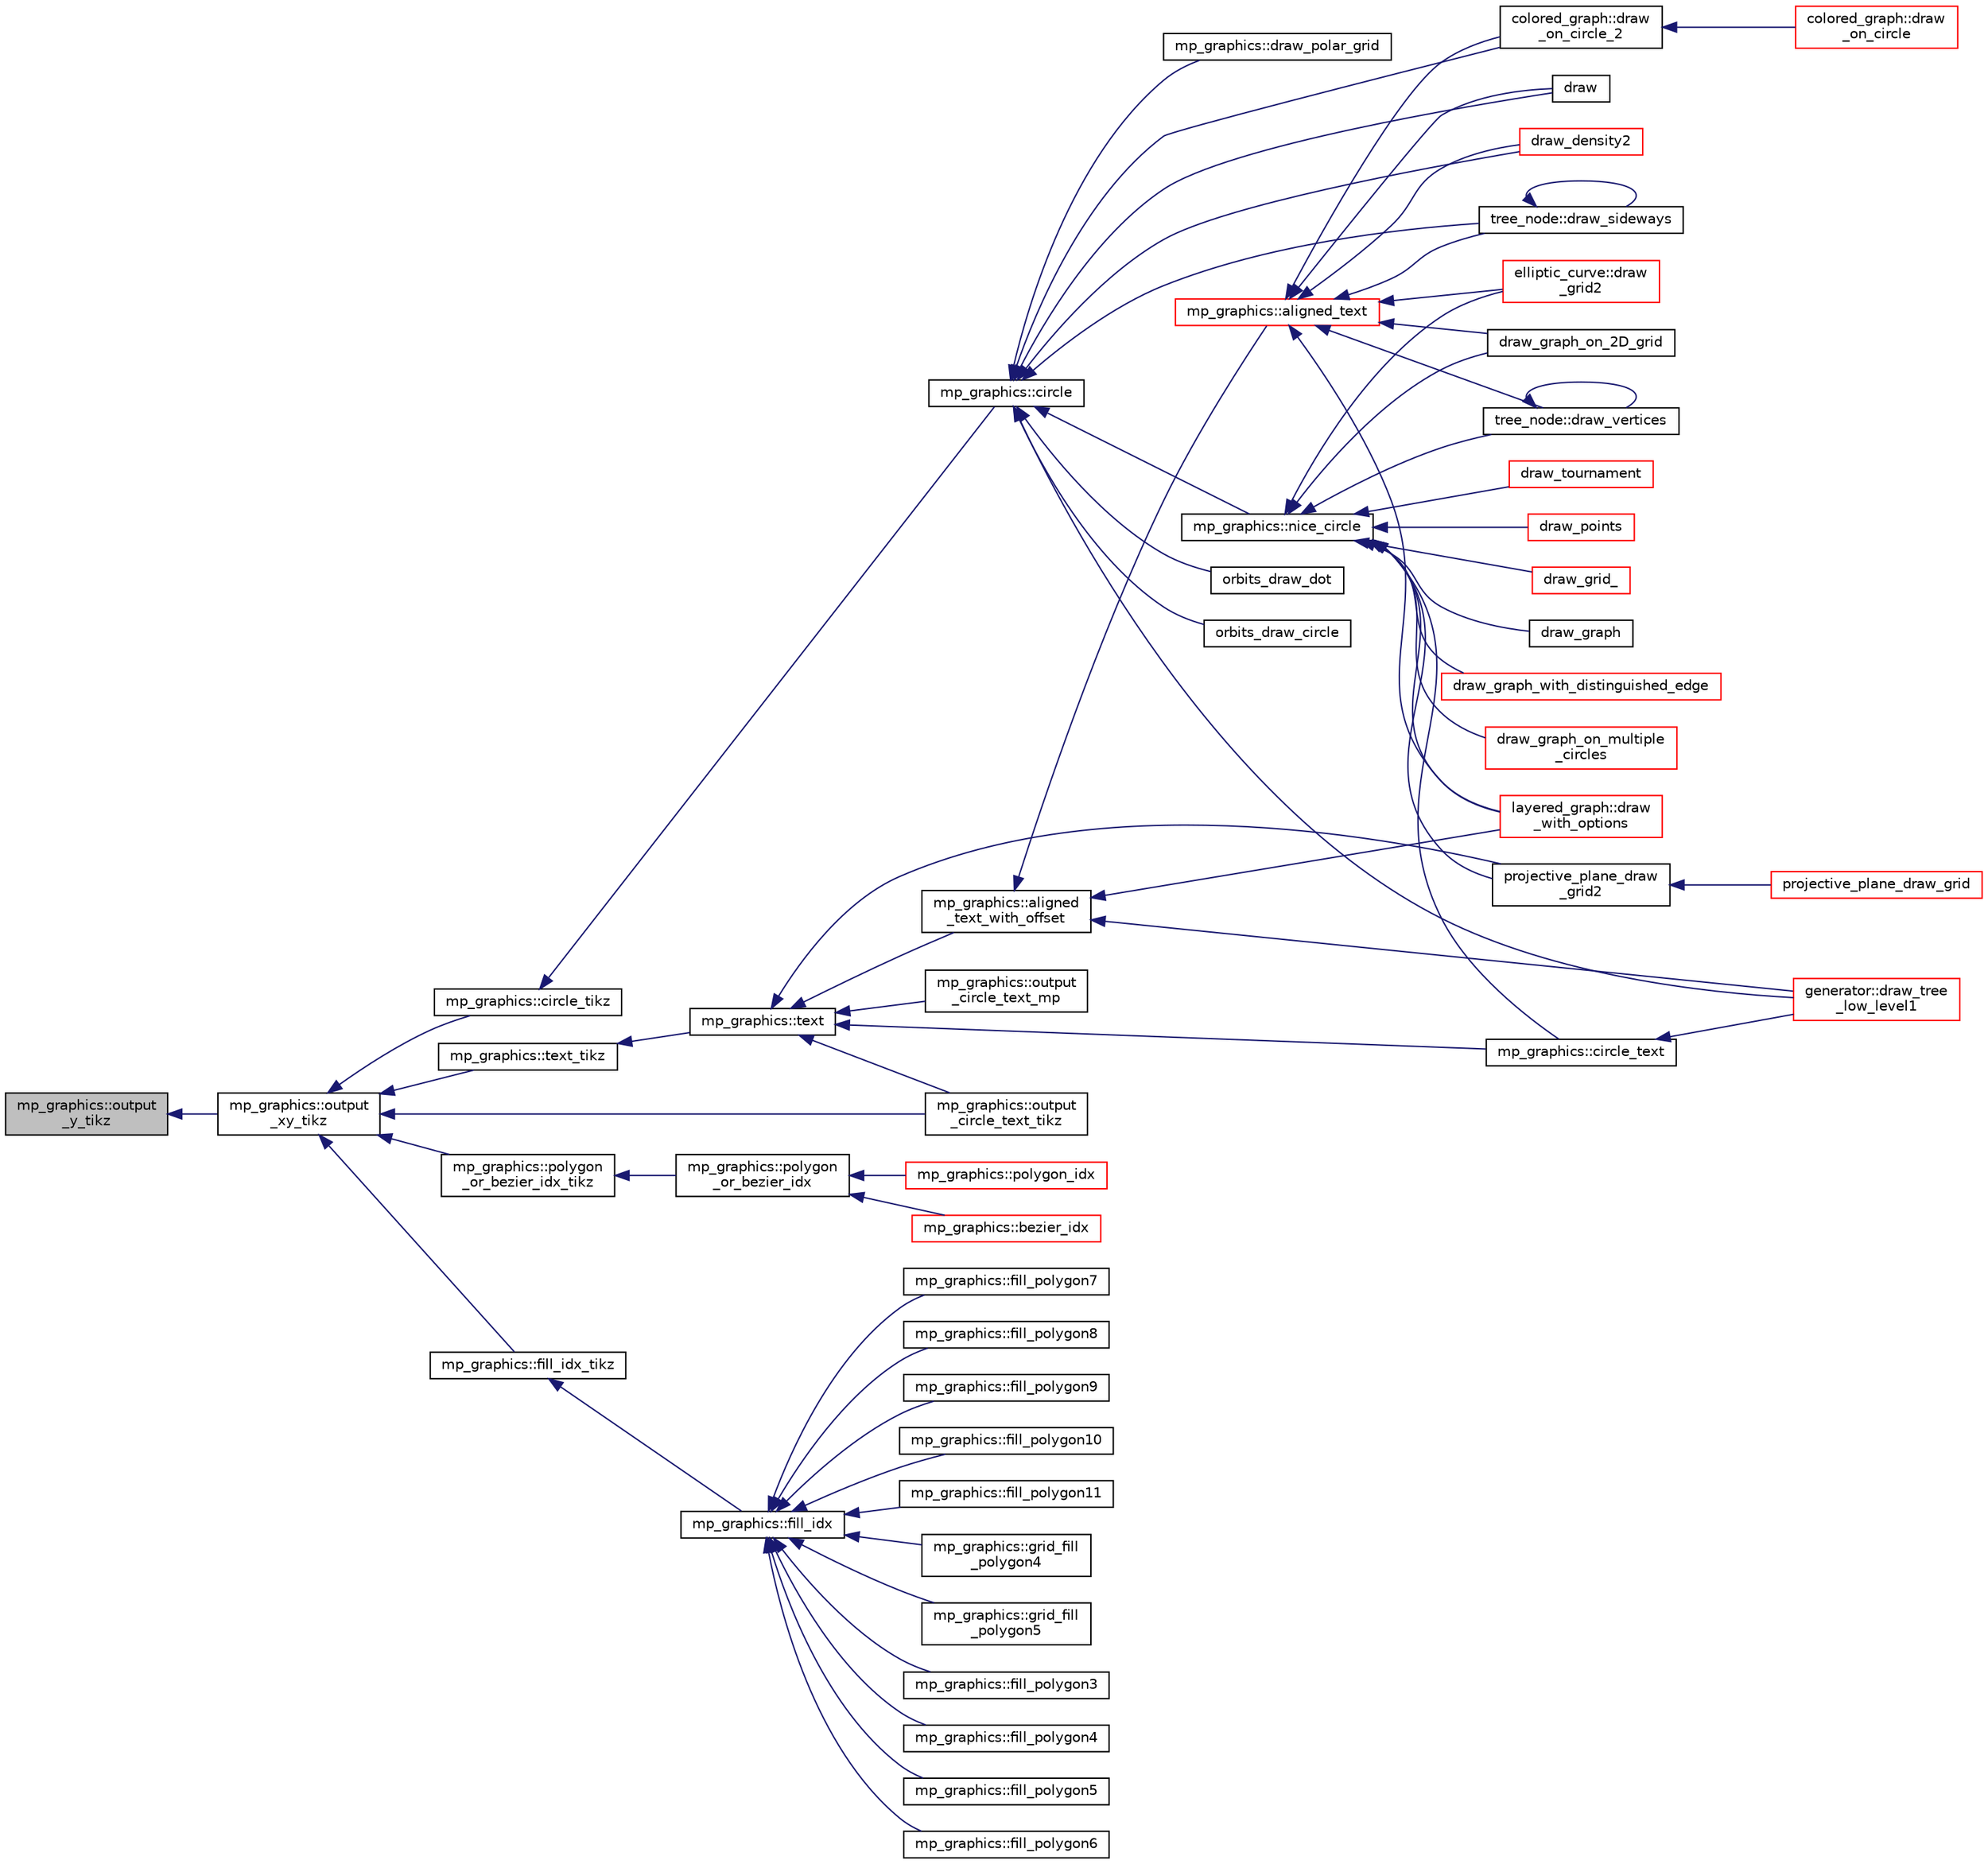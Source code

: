 digraph "mp_graphics::output_y_tikz"
{
  edge [fontname="Helvetica",fontsize="10",labelfontname="Helvetica",labelfontsize="10"];
  node [fontname="Helvetica",fontsize="10",shape=record];
  rankdir="LR";
  Node5073 [label="mp_graphics::output\l_y_tikz",height=0.2,width=0.4,color="black", fillcolor="grey75", style="filled", fontcolor="black"];
  Node5073 -> Node5074 [dir="back",color="midnightblue",fontsize="10",style="solid",fontname="Helvetica"];
  Node5074 [label="mp_graphics::output\l_xy_tikz",height=0.2,width=0.4,color="black", fillcolor="white", style="filled",URL="$da/d2c/classmp__graphics.html#a640800bc67fec9ed441b27c71461e9c6"];
  Node5074 -> Node5075 [dir="back",color="midnightblue",fontsize="10",style="solid",fontname="Helvetica"];
  Node5075 [label="mp_graphics::text_tikz",height=0.2,width=0.4,color="black", fillcolor="white", style="filled",URL="$da/d2c/classmp__graphics.html#ac7e4333813701bcc76fc5eba7700bdbd"];
  Node5075 -> Node5076 [dir="back",color="midnightblue",fontsize="10",style="solid",fontname="Helvetica"];
  Node5076 [label="mp_graphics::text",height=0.2,width=0.4,color="black", fillcolor="white", style="filled",URL="$da/d2c/classmp__graphics.html#ae92ece77cf1942bfee760d6cf854b74b"];
  Node5076 -> Node5077 [dir="back",color="midnightblue",fontsize="10",style="solid",fontname="Helvetica"];
  Node5077 [label="mp_graphics::aligned\l_text_with_offset",height=0.2,width=0.4,color="black", fillcolor="white", style="filled",URL="$da/d2c/classmp__graphics.html#a3b5a8558ee721bd8b9ed36e732317679"];
  Node5077 -> Node5078 [dir="back",color="midnightblue",fontsize="10",style="solid",fontname="Helvetica"];
  Node5078 [label="layered_graph::draw\l_with_options",height=0.2,width=0.4,color="red", fillcolor="white", style="filled",URL="$da/db1/classlayered__graph.html#a4c76e40c6cf5bfb2ab2df20c33e846bc"];
  Node5077 -> Node5104 [dir="back",color="midnightblue",fontsize="10",style="solid",fontname="Helvetica"];
  Node5104 [label="mp_graphics::aligned_text",height=0.2,width=0.4,color="red", fillcolor="white", style="filled",URL="$da/d2c/classmp__graphics.html#a52ca0d0e39640fe15c6a8bd8633c9e5a"];
  Node5104 -> Node5108 [dir="back",color="midnightblue",fontsize="10",style="solid",fontname="Helvetica"];
  Node5108 [label="colored_graph::draw\l_on_circle_2",height=0.2,width=0.4,color="black", fillcolor="white", style="filled",URL="$dc/de2/classcolored__graph.html#a5491c0aa5ba7e60fb694fe7fbbc5ce8a"];
  Node5108 -> Node5109 [dir="back",color="midnightblue",fontsize="10",style="solid",fontname="Helvetica"];
  Node5109 [label="colored_graph::draw\l_on_circle",height=0.2,width=0.4,color="red", fillcolor="white", style="filled",URL="$dc/de2/classcolored__graph.html#af5b7af38772c569cc0d6ab1d7c1fe20b"];
  Node5104 -> Node5078 [dir="back",color="midnightblue",fontsize="10",style="solid",fontname="Helvetica"];
  Node5104 -> Node5117 [dir="back",color="midnightblue",fontsize="10",style="solid",fontname="Helvetica"];
  Node5117 [label="draw",height=0.2,width=0.4,color="black", fillcolor="white", style="filled",URL="$d7/d04/graphics_8h.html#a2f0462cf6d66f0096ed82a8dad6e4c3d"];
  Node5104 -> Node5120 [dir="back",color="midnightblue",fontsize="10",style="solid",fontname="Helvetica"];
  Node5120 [label="draw_graph_on_2D_grid",height=0.2,width=0.4,color="black", fillcolor="white", style="filled",URL="$d7/d04/graphics_8h.html#af1fb7eed73ca4b08ce41329c6b843f6b"];
  Node5104 -> Node5134 [dir="back",color="midnightblue",fontsize="10",style="solid",fontname="Helvetica"];
  Node5134 [label="draw_density2",height=0.2,width=0.4,color="red", fillcolor="white", style="filled",URL="$de/dea/plot_8_c.html#a4325acc4eb31709cb6d3e5055c5196de"];
  Node5104 -> Node5113 [dir="back",color="midnightblue",fontsize="10",style="solid",fontname="Helvetica"];
  Node5113 [label="tree_node::draw_vertices",height=0.2,width=0.4,color="black", fillcolor="white", style="filled",URL="$df/dbf/classtree__node.html#a8eaf9ec1be67f5e8110b8b38fbe8a7ab"];
  Node5113 -> Node5113 [dir="back",color="midnightblue",fontsize="10",style="solid",fontname="Helvetica"];
  Node5104 -> Node5138 [dir="back",color="midnightblue",fontsize="10",style="solid",fontname="Helvetica"];
  Node5138 [label="tree_node::draw_sideways",height=0.2,width=0.4,color="black", fillcolor="white", style="filled",URL="$df/dbf/classtree__node.html#a9b2f0bf6523c86a1fe755f6186180adb"];
  Node5138 -> Node5138 [dir="back",color="midnightblue",fontsize="10",style="solid",fontname="Helvetica"];
  Node5104 -> Node5132 [dir="back",color="midnightblue",fontsize="10",style="solid",fontname="Helvetica"];
  Node5132 [label="elliptic_curve::draw\l_grid2",height=0.2,width=0.4,color="red", fillcolor="white", style="filled",URL="$d3/dea/classelliptic__curve.html#a20f858541aed9bfaabdf69b10f18cdbe"];
  Node5077 -> Node5139 [dir="back",color="midnightblue",fontsize="10",style="solid",fontname="Helvetica"];
  Node5139 [label="generator::draw_tree\l_low_level1",height=0.2,width=0.4,color="red", fillcolor="white", style="filled",URL="$d7/d73/classgenerator.html#a05c91a8f773c25fbad2e806201d5f0d3"];
  Node5076 -> Node5192 [dir="back",color="midnightblue",fontsize="10",style="solid",fontname="Helvetica"];
  Node5192 [label="mp_graphics::circle_text",height=0.2,width=0.4,color="black", fillcolor="white", style="filled",URL="$da/d2c/classmp__graphics.html#aa50563fd445efab70c7abc5700c6049b"];
  Node5192 -> Node5139 [dir="back",color="midnightblue",fontsize="10",style="solid",fontname="Helvetica"];
  Node5076 -> Node5193 [dir="back",color="midnightblue",fontsize="10",style="solid",fontname="Helvetica"];
  Node5193 [label="mp_graphics::output\l_circle_text_mp",height=0.2,width=0.4,color="black", fillcolor="white", style="filled",URL="$da/d2c/classmp__graphics.html#a26ee112bf3b6577bc197456632fc5d94"];
  Node5076 -> Node5194 [dir="back",color="midnightblue",fontsize="10",style="solid",fontname="Helvetica"];
  Node5194 [label="mp_graphics::output\l_circle_text_tikz",height=0.2,width=0.4,color="black", fillcolor="white", style="filled",URL="$da/d2c/classmp__graphics.html#ac00ec544b0f24fb84caae9f6ef174c84"];
  Node5076 -> Node5125 [dir="back",color="midnightblue",fontsize="10",style="solid",fontname="Helvetica"];
  Node5125 [label="projective_plane_draw\l_grid2",height=0.2,width=0.4,color="black", fillcolor="white", style="filled",URL="$de/dea/plot_8_c.html#ab39804332acaaaaa6c7f3fd56ac914b3"];
  Node5125 -> Node5126 [dir="back",color="midnightblue",fontsize="10",style="solid",fontname="Helvetica"];
  Node5126 [label="projective_plane_draw_grid",height=0.2,width=0.4,color="red", fillcolor="white", style="filled",URL="$de/dea/plot_8_c.html#a40dac96f82a9acafbf7d017f601b9880"];
  Node5074 -> Node5195 [dir="back",color="midnightblue",fontsize="10",style="solid",fontname="Helvetica"];
  Node5195 [label="mp_graphics::circle_tikz",height=0.2,width=0.4,color="black", fillcolor="white", style="filled",URL="$da/d2c/classmp__graphics.html#a2130247d7df0f51620ccc91d17b713f7"];
  Node5195 -> Node5196 [dir="back",color="midnightblue",fontsize="10",style="solid",fontname="Helvetica"];
  Node5196 [label="mp_graphics::circle",height=0.2,width=0.4,color="black", fillcolor="white", style="filled",URL="$da/d2c/classmp__graphics.html#a0e1e32cdfd93dd41678a1dda2671ab6e"];
  Node5196 -> Node5108 [dir="back",color="midnightblue",fontsize="10",style="solid",fontname="Helvetica"];
  Node5196 -> Node5197 [dir="back",color="midnightblue",fontsize="10",style="solid",fontname="Helvetica"];
  Node5197 [label="orbits_draw_dot",height=0.2,width=0.4,color="black", fillcolor="white", style="filled",URL="$d9/d29/draw_8_c.html#a20a270e8cc52b4a32cdd36bfa75d849e"];
  Node5196 -> Node5198 [dir="back",color="midnightblue",fontsize="10",style="solid",fontname="Helvetica"];
  Node5198 [label="orbits_draw_circle",height=0.2,width=0.4,color="black", fillcolor="white", style="filled",URL="$d9/d29/draw_8_c.html#aab67c26d29e82151142b788f15c5fe1e"];
  Node5196 -> Node5117 [dir="back",color="midnightblue",fontsize="10",style="solid",fontname="Helvetica"];
  Node5196 -> Node5199 [dir="back",color="midnightblue",fontsize="10",style="solid",fontname="Helvetica"];
  Node5199 [label="mp_graphics::draw_polar_grid",height=0.2,width=0.4,color="black", fillcolor="white", style="filled",URL="$da/d2c/classmp__graphics.html#a6fddb7e055dd8099413f41489342fcff"];
  Node5196 -> Node5200 [dir="back",color="midnightblue",fontsize="10",style="solid",fontname="Helvetica"];
  Node5200 [label="mp_graphics::nice_circle",height=0.2,width=0.4,color="black", fillcolor="white", style="filled",URL="$da/d2c/classmp__graphics.html#a29055ee6a26b527757614c4e75911ade"];
  Node5200 -> Node5201 [dir="back",color="midnightblue",fontsize="10",style="solid",fontname="Helvetica"];
  Node5201 [label="draw_points",height=0.2,width=0.4,color="red", fillcolor="white", style="filled",URL="$d4/de8/conic_8_c.html#aee69d86bdad98af95960ee1aa7effa3a"];
  Node5200 -> Node5202 [dir="back",color="midnightblue",fontsize="10",style="solid",fontname="Helvetica"];
  Node5202 [label="draw_grid_",height=0.2,width=0.4,color="red", fillcolor="white", style="filled",URL="$da/d6d/field_8_c.html#a7d63b7cbb41f5eee173cf829ac238a23"];
  Node5200 -> Node5078 [dir="back",color="midnightblue",fontsize="10",style="solid",fontname="Helvetica"];
  Node5200 -> Node5205 [dir="back",color="midnightblue",fontsize="10",style="solid",fontname="Helvetica"];
  Node5205 [label="draw_graph",height=0.2,width=0.4,color="black", fillcolor="white", style="filled",URL="$d7/d04/graphics_8h.html#af937131778e8fbd30fd890cf5423f839"];
  Node5200 -> Node5206 [dir="back",color="midnightblue",fontsize="10",style="solid",fontname="Helvetica"];
  Node5206 [label="draw_graph_with_distinguished_edge",height=0.2,width=0.4,color="red", fillcolor="white", style="filled",URL="$d7/d04/graphics_8h.html#a988569053fbe52d7320623c4e27b8aca"];
  Node5200 -> Node5208 [dir="back",color="midnightblue",fontsize="10",style="solid",fontname="Helvetica"];
  Node5208 [label="draw_graph_on_multiple\l_circles",height=0.2,width=0.4,color="red", fillcolor="white", style="filled",URL="$d7/d04/graphics_8h.html#a63ab8fc9db24e6b7a4d0c2994ebb5013"];
  Node5200 -> Node5120 [dir="back",color="midnightblue",fontsize="10",style="solid",fontname="Helvetica"];
  Node5200 -> Node5212 [dir="back",color="midnightblue",fontsize="10",style="solid",fontname="Helvetica"];
  Node5212 [label="draw_tournament",height=0.2,width=0.4,color="red", fillcolor="white", style="filled",URL="$d7/d04/graphics_8h.html#abdcf81159ed67c2b19501ea77dbbf6c9"];
  Node5200 -> Node5192 [dir="back",color="midnightblue",fontsize="10",style="solid",fontname="Helvetica"];
  Node5200 -> Node5125 [dir="back",color="midnightblue",fontsize="10",style="solid",fontname="Helvetica"];
  Node5200 -> Node5113 [dir="back",color="midnightblue",fontsize="10",style="solid",fontname="Helvetica"];
  Node5200 -> Node5132 [dir="back",color="midnightblue",fontsize="10",style="solid",fontname="Helvetica"];
  Node5196 -> Node5134 [dir="back",color="midnightblue",fontsize="10",style="solid",fontname="Helvetica"];
  Node5196 -> Node5138 [dir="back",color="midnightblue",fontsize="10",style="solid",fontname="Helvetica"];
  Node5196 -> Node5139 [dir="back",color="midnightblue",fontsize="10",style="solid",fontname="Helvetica"];
  Node5074 -> Node5194 [dir="back",color="midnightblue",fontsize="10",style="solid",fontname="Helvetica"];
  Node5074 -> Node5215 [dir="back",color="midnightblue",fontsize="10",style="solid",fontname="Helvetica"];
  Node5215 [label="mp_graphics::polygon\l_or_bezier_idx_tikz",height=0.2,width=0.4,color="black", fillcolor="white", style="filled",URL="$da/d2c/classmp__graphics.html#ae266ecef91f4cd8a6fd4054b17354370"];
  Node5215 -> Node5216 [dir="back",color="midnightblue",fontsize="10",style="solid",fontname="Helvetica"];
  Node5216 [label="mp_graphics::polygon\l_or_bezier_idx",height=0.2,width=0.4,color="black", fillcolor="white", style="filled",URL="$da/d2c/classmp__graphics.html#ac67f20507b7b4f592e9ed90aaa1f472a"];
  Node5216 -> Node5217 [dir="back",color="midnightblue",fontsize="10",style="solid",fontname="Helvetica"];
  Node5217 [label="mp_graphics::polygon_idx",height=0.2,width=0.4,color="red", fillcolor="white", style="filled",URL="$da/d2c/classmp__graphics.html#a60729a478cad572ccb9df00b0f5988df"];
  Node5216 -> Node5242 [dir="back",color="midnightblue",fontsize="10",style="solid",fontname="Helvetica"];
  Node5242 [label="mp_graphics::bezier_idx",height=0.2,width=0.4,color="red", fillcolor="white", style="filled",URL="$da/d2c/classmp__graphics.html#afb45b6b5298e90f25523210c68a69184"];
  Node5074 -> Node5250 [dir="back",color="midnightblue",fontsize="10",style="solid",fontname="Helvetica"];
  Node5250 [label="mp_graphics::fill_idx_tikz",height=0.2,width=0.4,color="black", fillcolor="white", style="filled",URL="$da/d2c/classmp__graphics.html#a6d871b98a58914222b7ad34af1b699ca"];
  Node5250 -> Node5251 [dir="back",color="midnightblue",fontsize="10",style="solid",fontname="Helvetica"];
  Node5251 [label="mp_graphics::fill_idx",height=0.2,width=0.4,color="black", fillcolor="white", style="filled",URL="$da/d2c/classmp__graphics.html#a185e833954f00af0df61939e3b3da294"];
  Node5251 -> Node5252 [dir="back",color="midnightblue",fontsize="10",style="solid",fontname="Helvetica"];
  Node5252 [label="mp_graphics::grid_fill\l_polygon4",height=0.2,width=0.4,color="black", fillcolor="white", style="filled",URL="$da/d2c/classmp__graphics.html#aa716f1eb8c6738f1f3d3fb8af5925aa3"];
  Node5251 -> Node5253 [dir="back",color="midnightblue",fontsize="10",style="solid",fontname="Helvetica"];
  Node5253 [label="mp_graphics::grid_fill\l_polygon5",height=0.2,width=0.4,color="black", fillcolor="white", style="filled",URL="$da/d2c/classmp__graphics.html#ae1a25d835e13f3e2bad90972f5f68494"];
  Node5251 -> Node5254 [dir="back",color="midnightblue",fontsize="10",style="solid",fontname="Helvetica"];
  Node5254 [label="mp_graphics::fill_polygon3",height=0.2,width=0.4,color="black", fillcolor="white", style="filled",URL="$da/d2c/classmp__graphics.html#a34e1a9951b2d27c088b8f5f6c2ccf0be"];
  Node5251 -> Node5255 [dir="back",color="midnightblue",fontsize="10",style="solid",fontname="Helvetica"];
  Node5255 [label="mp_graphics::fill_polygon4",height=0.2,width=0.4,color="black", fillcolor="white", style="filled",URL="$da/d2c/classmp__graphics.html#a2ad6347434ca3a2be7a1fc99d09e59cf"];
  Node5251 -> Node5256 [dir="back",color="midnightblue",fontsize="10",style="solid",fontname="Helvetica"];
  Node5256 [label="mp_graphics::fill_polygon5",height=0.2,width=0.4,color="black", fillcolor="white", style="filled",URL="$da/d2c/classmp__graphics.html#a6d1adde8df10147cb4244cf1e65626ef"];
  Node5251 -> Node5257 [dir="back",color="midnightblue",fontsize="10",style="solid",fontname="Helvetica"];
  Node5257 [label="mp_graphics::fill_polygon6",height=0.2,width=0.4,color="black", fillcolor="white", style="filled",URL="$da/d2c/classmp__graphics.html#a25bc586443641c2e69e1231373d91ceb"];
  Node5251 -> Node5258 [dir="back",color="midnightblue",fontsize="10",style="solid",fontname="Helvetica"];
  Node5258 [label="mp_graphics::fill_polygon7",height=0.2,width=0.4,color="black", fillcolor="white", style="filled",URL="$da/d2c/classmp__graphics.html#a574f077d9b2bc551e259050d3b5f0486"];
  Node5251 -> Node5259 [dir="back",color="midnightblue",fontsize="10",style="solid",fontname="Helvetica"];
  Node5259 [label="mp_graphics::fill_polygon8",height=0.2,width=0.4,color="black", fillcolor="white", style="filled",URL="$da/d2c/classmp__graphics.html#a73fa4da86541420bb87c0b7000a160b8"];
  Node5251 -> Node5260 [dir="back",color="midnightblue",fontsize="10",style="solid",fontname="Helvetica"];
  Node5260 [label="mp_graphics::fill_polygon9",height=0.2,width=0.4,color="black", fillcolor="white", style="filled",URL="$da/d2c/classmp__graphics.html#a284ff43ba4e4dd5135ecbc3258bddae9"];
  Node5251 -> Node5261 [dir="back",color="midnightblue",fontsize="10",style="solid",fontname="Helvetica"];
  Node5261 [label="mp_graphics::fill_polygon10",height=0.2,width=0.4,color="black", fillcolor="white", style="filled",URL="$da/d2c/classmp__graphics.html#ad4bdfab77b071e9ec87c321973f39d85"];
  Node5251 -> Node5262 [dir="back",color="midnightblue",fontsize="10",style="solid",fontname="Helvetica"];
  Node5262 [label="mp_graphics::fill_polygon11",height=0.2,width=0.4,color="black", fillcolor="white", style="filled",URL="$da/d2c/classmp__graphics.html#a2e0619ba53b4fc3dc9b4ae4aeffb7db7"];
}
